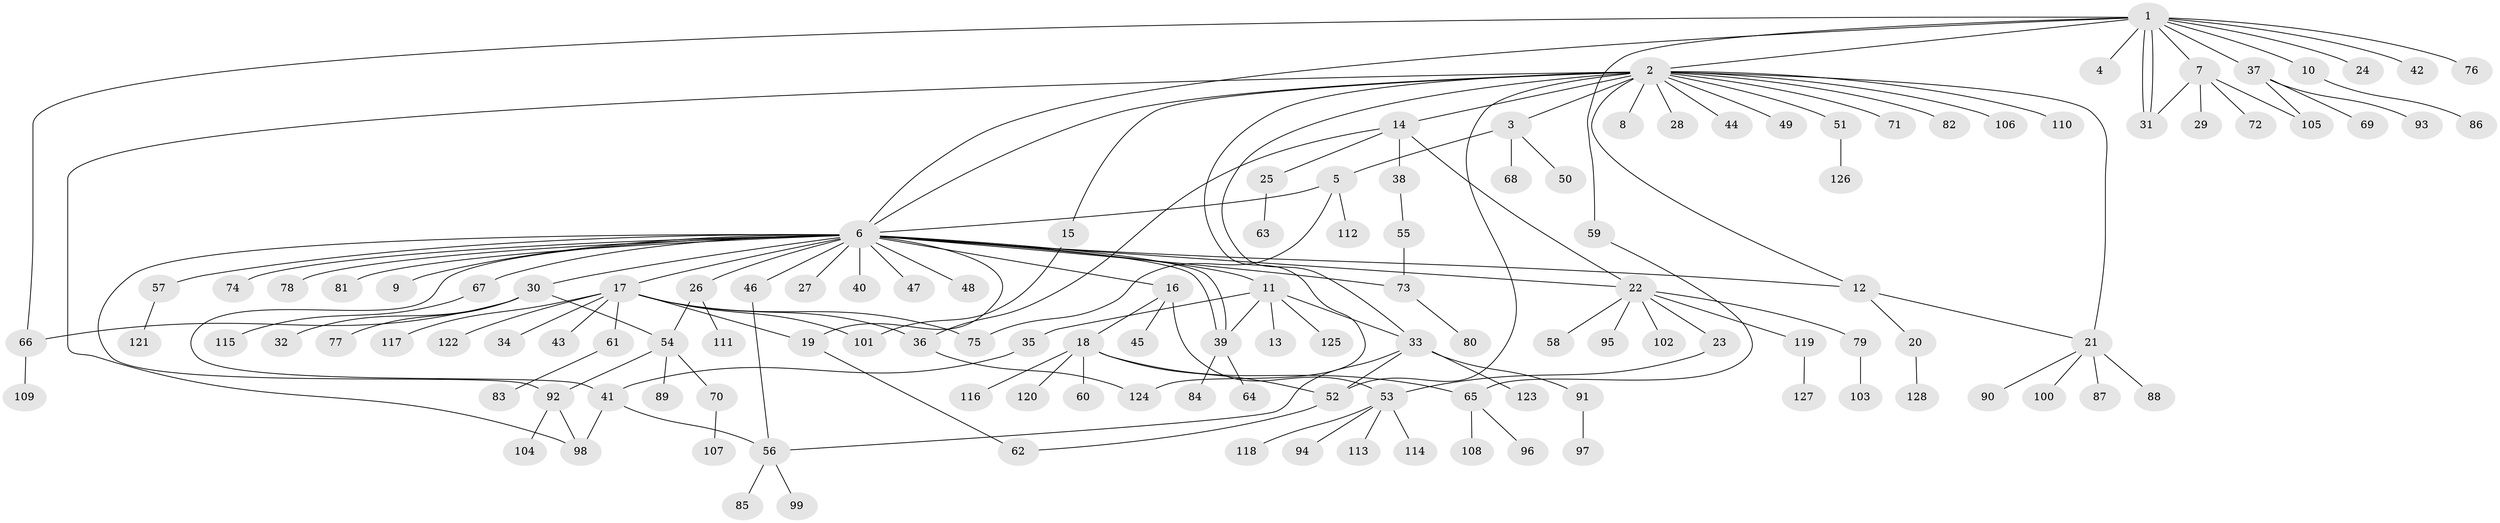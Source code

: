 // Generated by graph-tools (version 1.1) at 2025/35/03/09/25 02:35:41]
// undirected, 128 vertices, 157 edges
graph export_dot {
graph [start="1"]
  node [color=gray90,style=filled];
  1;
  2;
  3;
  4;
  5;
  6;
  7;
  8;
  9;
  10;
  11;
  12;
  13;
  14;
  15;
  16;
  17;
  18;
  19;
  20;
  21;
  22;
  23;
  24;
  25;
  26;
  27;
  28;
  29;
  30;
  31;
  32;
  33;
  34;
  35;
  36;
  37;
  38;
  39;
  40;
  41;
  42;
  43;
  44;
  45;
  46;
  47;
  48;
  49;
  50;
  51;
  52;
  53;
  54;
  55;
  56;
  57;
  58;
  59;
  60;
  61;
  62;
  63;
  64;
  65;
  66;
  67;
  68;
  69;
  70;
  71;
  72;
  73;
  74;
  75;
  76;
  77;
  78;
  79;
  80;
  81;
  82;
  83;
  84;
  85;
  86;
  87;
  88;
  89;
  90;
  91;
  92;
  93;
  94;
  95;
  96;
  97;
  98;
  99;
  100;
  101;
  102;
  103;
  104;
  105;
  106;
  107;
  108;
  109;
  110;
  111;
  112;
  113;
  114;
  115;
  116;
  117;
  118;
  119;
  120;
  121;
  122;
  123;
  124;
  125;
  126;
  127;
  128;
  1 -- 2;
  1 -- 4;
  1 -- 6;
  1 -- 7;
  1 -- 10;
  1 -- 24;
  1 -- 31;
  1 -- 31;
  1 -- 37;
  1 -- 42;
  1 -- 59;
  1 -- 66;
  1 -- 76;
  2 -- 3;
  2 -- 6;
  2 -- 8;
  2 -- 12;
  2 -- 14;
  2 -- 15;
  2 -- 21;
  2 -- 28;
  2 -- 33;
  2 -- 44;
  2 -- 49;
  2 -- 51;
  2 -- 52;
  2 -- 71;
  2 -- 82;
  2 -- 98;
  2 -- 106;
  2 -- 110;
  2 -- 124;
  3 -- 5;
  3 -- 50;
  3 -- 68;
  5 -- 6;
  5 -- 75;
  5 -- 112;
  6 -- 9;
  6 -- 11;
  6 -- 12;
  6 -- 16;
  6 -- 17;
  6 -- 19;
  6 -- 22;
  6 -- 26;
  6 -- 27;
  6 -- 30;
  6 -- 39;
  6 -- 39;
  6 -- 40;
  6 -- 41;
  6 -- 46;
  6 -- 47;
  6 -- 48;
  6 -- 57;
  6 -- 67;
  6 -- 73;
  6 -- 74;
  6 -- 78;
  6 -- 81;
  6 -- 92;
  7 -- 29;
  7 -- 31;
  7 -- 72;
  7 -- 105;
  10 -- 86;
  11 -- 13;
  11 -- 33;
  11 -- 35;
  11 -- 39;
  11 -- 125;
  12 -- 20;
  12 -- 21;
  14 -- 22;
  14 -- 25;
  14 -- 36;
  14 -- 38;
  15 -- 101;
  16 -- 18;
  16 -- 45;
  16 -- 53;
  17 -- 19;
  17 -- 34;
  17 -- 36;
  17 -- 43;
  17 -- 61;
  17 -- 75;
  17 -- 101;
  17 -- 117;
  17 -- 122;
  18 -- 52;
  18 -- 60;
  18 -- 65;
  18 -- 116;
  18 -- 120;
  19 -- 62;
  20 -- 128;
  21 -- 87;
  21 -- 88;
  21 -- 90;
  21 -- 100;
  22 -- 23;
  22 -- 58;
  22 -- 79;
  22 -- 95;
  22 -- 102;
  22 -- 119;
  23 -- 53;
  25 -- 63;
  26 -- 54;
  26 -- 111;
  30 -- 32;
  30 -- 54;
  30 -- 66;
  30 -- 77;
  33 -- 52;
  33 -- 56;
  33 -- 91;
  33 -- 123;
  35 -- 41;
  36 -- 124;
  37 -- 69;
  37 -- 93;
  37 -- 105;
  38 -- 55;
  39 -- 64;
  39 -- 84;
  41 -- 56;
  41 -- 98;
  46 -- 56;
  51 -- 126;
  52 -- 62;
  53 -- 94;
  53 -- 113;
  53 -- 114;
  53 -- 118;
  54 -- 70;
  54 -- 89;
  54 -- 92;
  55 -- 73;
  56 -- 85;
  56 -- 99;
  57 -- 121;
  59 -- 65;
  61 -- 83;
  65 -- 96;
  65 -- 108;
  66 -- 109;
  67 -- 115;
  70 -- 107;
  73 -- 80;
  79 -- 103;
  91 -- 97;
  92 -- 98;
  92 -- 104;
  119 -- 127;
}
